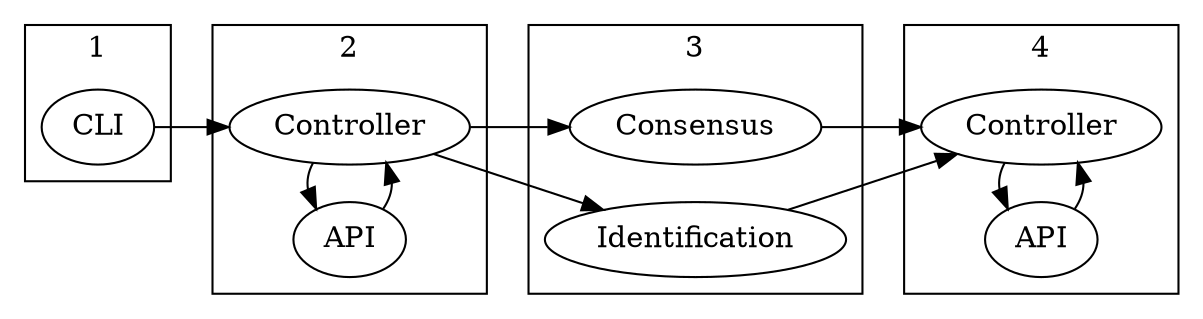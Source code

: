 digraph G {
  rankdir = "LR";
  subgraph cluster_0 {
    label = "1";
    rank = "same";
    CLI;
  }

  subgraph cluster_1 {
    label = "2";
    Controller1 [label="Controller"];
    API1 [label="API"];
    {rank = "same"; API1 -> Controller1 -> API1;}
  }
  subgraph cluster_2 {
    label = "3";
    rank = "same";
    Consensus;
    Identification;
  }
  subgraph cluster_3 {
    label = "4";
    rank = "same";
    Controller2 [label="Controller"];
    API2 [label="API"];
    {rank = "same"; API2 -> Controller2 -> API2;}
  }
  
  CLI -> Controller1;
  Controller1 -> Identification;
  Controller1 -> Consensus;
  Identification -> Controller2;
  Consensus -> Controller2;
}